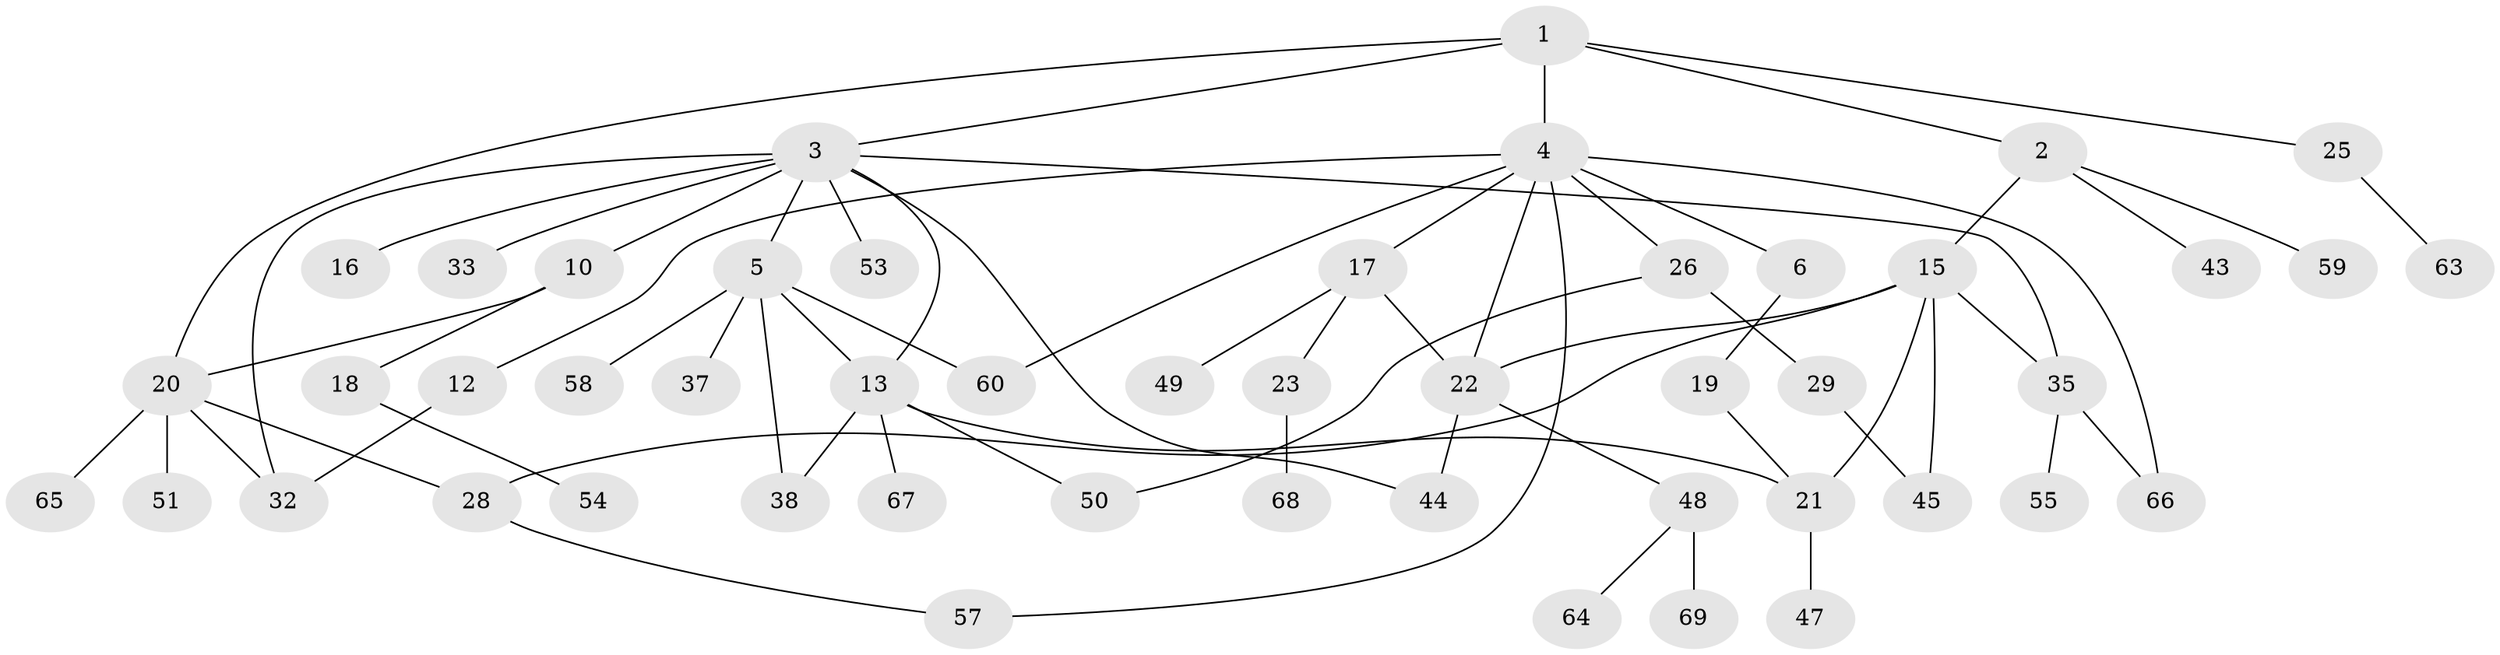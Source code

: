 // original degree distribution, {6: 0.013888888888888888, 4: 0.08333333333333333, 9: 0.013888888888888888, 7: 0.013888888888888888, 3: 0.18055555555555555, 2: 0.2916666666666667, 1: 0.3194444444444444, 5: 0.08333333333333333}
// Generated by graph-tools (version 1.1) at 2025/41/03/06/25 10:41:29]
// undirected, 49 vertices, 65 edges
graph export_dot {
graph [start="1"]
  node [color=gray90,style=filled];
  1 [super="+27"];
  2 [super="+7"];
  3 [super="+31"];
  4 [super="+9"];
  5 [super="+8"];
  6 [super="+11"];
  10 [super="+24"];
  12 [super="+14"];
  13 [super="+46"];
  15 [super="+34"];
  16 [super="+40"];
  17;
  18;
  19 [super="+42"];
  20 [super="+30"];
  21 [super="+70"];
  22 [super="+72"];
  23 [super="+61"];
  25;
  26 [super="+39"];
  28 [super="+36"];
  29 [super="+62"];
  32 [super="+41"];
  33;
  35;
  37;
  38;
  43;
  44;
  45 [super="+56"];
  47;
  48 [super="+52"];
  49;
  50;
  51;
  53;
  54;
  55;
  57;
  58;
  59;
  60;
  63;
  64 [super="+71"];
  65;
  66;
  67;
  68;
  69;
  1 -- 2;
  1 -- 3;
  1 -- 4;
  1 -- 20;
  1 -- 25;
  2 -- 15;
  2 -- 59;
  2 -- 43;
  3 -- 5;
  3 -- 10;
  3 -- 16 [weight=2];
  3 -- 33;
  3 -- 35 [weight=2];
  3 -- 53;
  3 -- 44;
  3 -- 32;
  3 -- 13;
  4 -- 6;
  4 -- 17;
  4 -- 22;
  4 -- 26;
  4 -- 57;
  4 -- 66;
  4 -- 12;
  4 -- 60;
  5 -- 13;
  5 -- 38;
  5 -- 58;
  5 -- 37;
  5 -- 60;
  6 -- 19;
  10 -- 18;
  10 -- 20;
  12 -- 32;
  13 -- 21;
  13 -- 50;
  13 -- 38;
  13 -- 67;
  15 -- 28;
  15 -- 21;
  15 -- 35;
  15 -- 22;
  15 -- 45;
  17 -- 23;
  17 -- 49;
  17 -- 22;
  18 -- 54;
  19 -- 21;
  20 -- 51;
  20 -- 65;
  20 -- 32;
  20 -- 28;
  21 -- 47;
  22 -- 48;
  22 -- 44;
  23 -- 68;
  25 -- 63;
  26 -- 29;
  26 -- 50;
  28 -- 57;
  29 -- 45;
  35 -- 55;
  35 -- 66;
  48 -- 64;
  48 -- 69;
}
